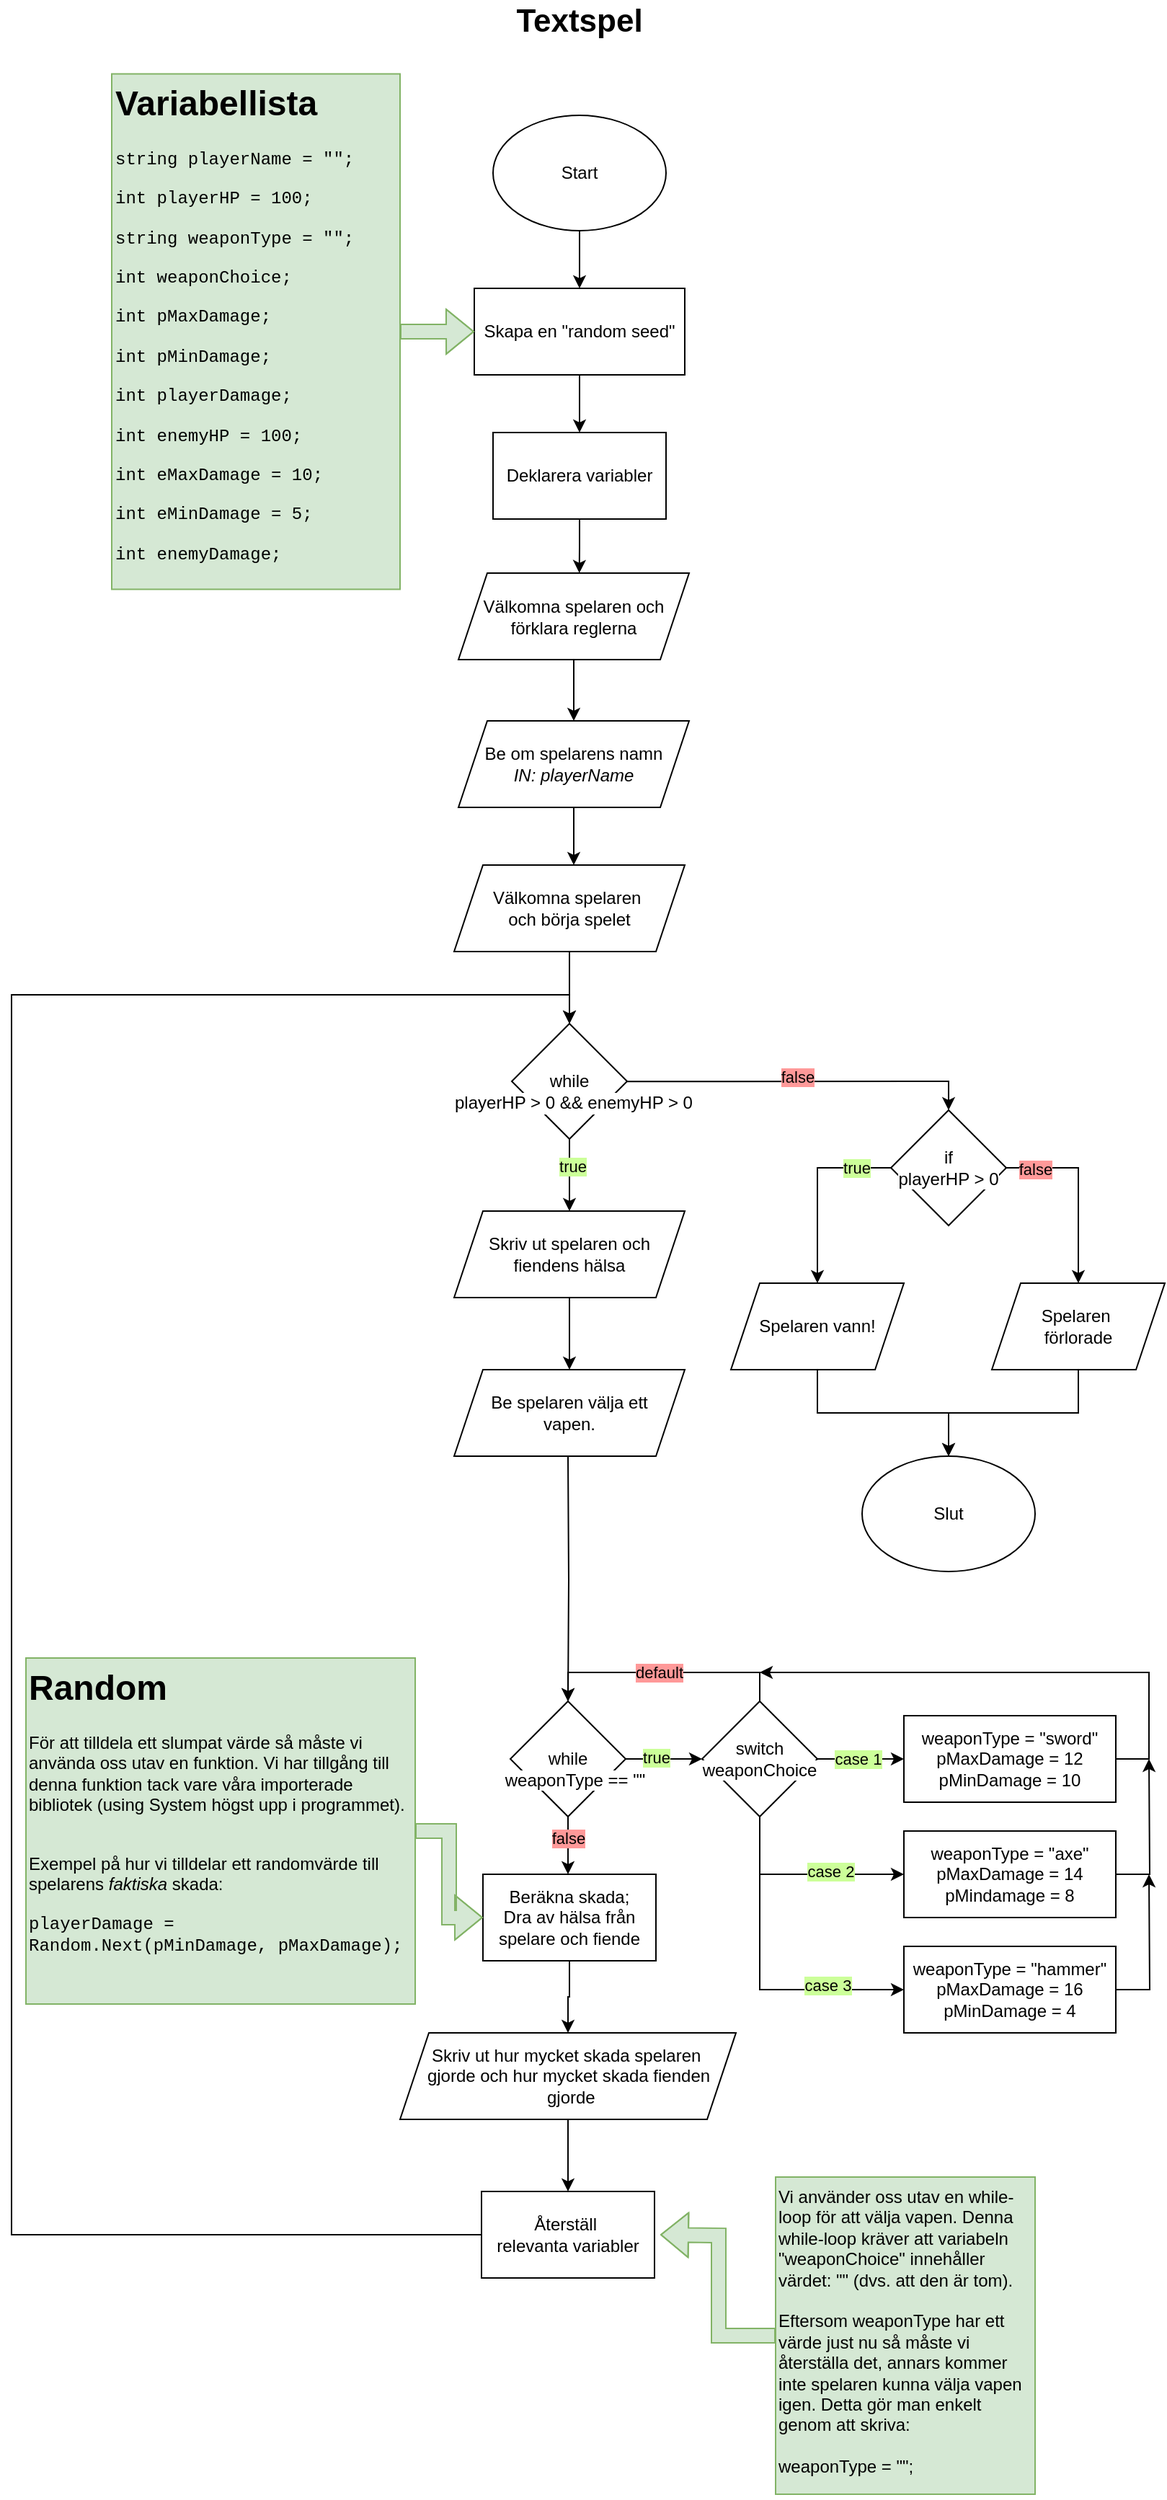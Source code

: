 <mxfile version="28.0.6">
  <diagram name="Sida-1" id="eh6YCfkuYKg_eBWSDnpG">
    <mxGraphModel dx="1302" dy="1263" grid="1" gridSize="10" guides="1" tooltips="1" connect="1" arrows="1" fold="1" page="1" pageScale="1" pageWidth="827" pageHeight="1169" math="0" shadow="0">
      <root>
        <mxCell id="0" />
        <mxCell id="1" parent="0" />
        <mxCell id="8jKJSfbiv10mUwpKD3th-1" value="Textspel" style="text;html=1;align=center;verticalAlign=middle;whiteSpace=wrap;rounded=0;fontStyle=1;fontSize=22;" vertex="1" parent="1">
          <mxGeometry x="384" y="50" width="60" height="30" as="geometry" />
        </mxCell>
        <mxCell id="8jKJSfbiv10mUwpKD3th-4" style="edgeStyle=orthogonalEdgeStyle;rounded=0;orthogonalLoop=1;jettySize=auto;html=1;" edge="1" parent="1" source="8jKJSfbiv10mUwpKD3th-2" target="8jKJSfbiv10mUwpKD3th-3">
          <mxGeometry relative="1" as="geometry" />
        </mxCell>
        <mxCell id="8jKJSfbiv10mUwpKD3th-2" value="Start" style="ellipse;whiteSpace=wrap;html=1;" vertex="1" parent="1">
          <mxGeometry x="354" y="130" width="120" height="80" as="geometry" />
        </mxCell>
        <mxCell id="8jKJSfbiv10mUwpKD3th-6" style="edgeStyle=orthogonalEdgeStyle;rounded=0;orthogonalLoop=1;jettySize=auto;html=1;entryX=0.5;entryY=0;entryDx=0;entryDy=0;" edge="1" parent="1" source="8jKJSfbiv10mUwpKD3th-3" target="8jKJSfbiv10mUwpKD3th-5">
          <mxGeometry relative="1" as="geometry" />
        </mxCell>
        <mxCell id="8jKJSfbiv10mUwpKD3th-3" value="Skapa en &quot;random seed&quot;" style="rounded=0;whiteSpace=wrap;html=1;" vertex="1" parent="1">
          <mxGeometry x="341" y="250" width="146" height="60" as="geometry" />
        </mxCell>
        <mxCell id="8jKJSfbiv10mUwpKD3th-42" style="edgeStyle=orthogonalEdgeStyle;rounded=0;orthogonalLoop=1;jettySize=auto;html=1;entryX=0.524;entryY=-0.001;entryDx=0;entryDy=0;entryPerimeter=0;" edge="1" parent="1" source="8jKJSfbiv10mUwpKD3th-5" target="8jKJSfbiv10mUwpKD3th-9">
          <mxGeometry relative="1" as="geometry" />
        </mxCell>
        <mxCell id="8jKJSfbiv10mUwpKD3th-5" value="Deklarera variabler" style="rounded=0;whiteSpace=wrap;html=1;" vertex="1" parent="1">
          <mxGeometry x="354" y="350" width="120" height="60" as="geometry" />
        </mxCell>
        <mxCell id="8jKJSfbiv10mUwpKD3th-8" style="edgeStyle=orthogonalEdgeStyle;rounded=0;orthogonalLoop=1;jettySize=auto;html=1;entryX=0;entryY=0.5;entryDx=0;entryDy=0;shape=flexArrow;fillColor=#d5e8d4;strokeColor=#82b366;" edge="1" parent="1" source="8jKJSfbiv10mUwpKD3th-7" target="8jKJSfbiv10mUwpKD3th-3">
          <mxGeometry relative="1" as="geometry" />
        </mxCell>
        <mxCell id="8jKJSfbiv10mUwpKD3th-7" value="&lt;h1 style=&quot;margin-top: 0px;&quot;&gt;Variabellista&lt;/h1&gt;&lt;p&gt;&lt;font face=&quot;Courier New&quot;&gt;string playerName = &quot;&quot;;&lt;/font&gt;&lt;/p&gt;&lt;p&gt;&lt;font face=&quot;Courier New&quot;&gt;int playerHP = 100;&lt;/font&gt;&lt;/p&gt;&lt;p&gt;&lt;font face=&quot;Courier New&quot;&gt;string weaponType = &quot;&quot;;&lt;/font&gt;&lt;/p&gt;&lt;p&gt;&lt;font face=&quot;Courier New&quot;&gt;int weaponChoice;&lt;/font&gt;&lt;/p&gt;&lt;p&gt;&lt;font face=&quot;Courier New&quot;&gt;int pMaxDamage;&lt;/font&gt;&lt;/p&gt;&lt;p&gt;&lt;font face=&quot;Courier New&quot;&gt;int pMinDamage;&lt;/font&gt;&lt;/p&gt;&lt;p&gt;&lt;font face=&quot;Courier New&quot;&gt;int playerDamage;&lt;/font&gt;&lt;/p&gt;&lt;p&gt;&lt;font face=&quot;Courier New&quot;&gt;int enemyHP = 100;&lt;/font&gt;&lt;/p&gt;&lt;p&gt;&lt;font face=&quot;Courier New&quot;&gt;int eMaxDamage = 10;&lt;/font&gt;&lt;/p&gt;&lt;p&gt;&lt;font face=&quot;Courier New&quot;&gt;int eMinDamage = 5;&lt;/font&gt;&lt;/p&gt;&lt;p&gt;&lt;font face=&quot;Courier New&quot;&gt;int enemyDamage;&lt;/font&gt;&lt;/p&gt;&lt;p&gt;&lt;br&gt;&lt;/p&gt;" style="text;html=1;whiteSpace=wrap;overflow=hidden;rounded=0;fillColor=#d5e8d4;strokeColor=#82b366;" vertex="1" parent="1">
          <mxGeometry x="89.5" y="101.25" width="200" height="357.5" as="geometry" />
        </mxCell>
        <mxCell id="8jKJSfbiv10mUwpKD3th-12" style="edgeStyle=orthogonalEdgeStyle;rounded=0;orthogonalLoop=1;jettySize=auto;html=1;entryX=0.5;entryY=0;entryDx=0;entryDy=0;" edge="1" parent="1" source="8jKJSfbiv10mUwpKD3th-9" target="8jKJSfbiv10mUwpKD3th-11">
          <mxGeometry relative="1" as="geometry" />
        </mxCell>
        <mxCell id="8jKJSfbiv10mUwpKD3th-9" value="Välkomna spelaren och&lt;br&gt;förklara reglerna" style="shape=parallelogram;perimeter=parallelogramPerimeter;whiteSpace=wrap;html=1;fixedSize=1;" vertex="1" parent="1">
          <mxGeometry x="330" y="447.5" width="160" height="60" as="geometry" />
        </mxCell>
        <mxCell id="8jKJSfbiv10mUwpKD3th-15" style="edgeStyle=orthogonalEdgeStyle;rounded=0;orthogonalLoop=1;jettySize=auto;html=1;entryX=0.5;entryY=0;entryDx=0;entryDy=0;" edge="1" parent="1" source="8jKJSfbiv10mUwpKD3th-11">
          <mxGeometry relative="1" as="geometry">
            <mxPoint x="410.0" y="650" as="targetPoint" />
          </mxGeometry>
        </mxCell>
        <mxCell id="8jKJSfbiv10mUwpKD3th-11" value="Be om spelarens namn&lt;br&gt;&lt;i&gt;IN: playerName&lt;/i&gt;" style="shape=parallelogram;perimeter=parallelogramPerimeter;whiteSpace=wrap;html=1;fixedSize=1;" vertex="1" parent="1">
          <mxGeometry x="330" y="550" width="160" height="60" as="geometry" />
        </mxCell>
        <mxCell id="8jKJSfbiv10mUwpKD3th-46" style="edgeStyle=orthogonalEdgeStyle;rounded=0;orthogonalLoop=1;jettySize=auto;html=1;entryX=0.5;entryY=0;entryDx=0;entryDy=0;" edge="1" parent="1" source="8jKJSfbiv10mUwpKD3th-39" target="8jKJSfbiv10mUwpKD3th-44">
          <mxGeometry relative="1" as="geometry" />
        </mxCell>
        <mxCell id="8jKJSfbiv10mUwpKD3th-39" value="&lt;div&gt;Välkomna spelaren&amp;nbsp;&lt;/div&gt;&lt;div&gt;och börja spelet&lt;/div&gt;" style="shape=parallelogram;perimeter=parallelogramPerimeter;whiteSpace=wrap;html=1;fixedSize=1;" vertex="1" parent="1">
          <mxGeometry x="327" y="650" width="160" height="60" as="geometry" />
        </mxCell>
        <mxCell id="8jKJSfbiv10mUwpKD3th-118" style="edgeStyle=orthogonalEdgeStyle;rounded=0;orthogonalLoop=1;jettySize=auto;html=1;entryX=0.5;entryY=0;entryDx=0;entryDy=0;" edge="1" parent="1" source="8jKJSfbiv10mUwpKD3th-44" target="8jKJSfbiv10mUwpKD3th-116">
          <mxGeometry relative="1" as="geometry" />
        </mxCell>
        <mxCell id="8jKJSfbiv10mUwpKD3th-130" value="true" style="edgeLabel;html=1;align=center;verticalAlign=middle;resizable=0;points=[];labelBackgroundColor=#CCFF99;" vertex="1" connectable="0" parent="8jKJSfbiv10mUwpKD3th-118">
          <mxGeometry x="-0.257" y="2" relative="1" as="geometry">
            <mxPoint as="offset" />
          </mxGeometry>
        </mxCell>
        <mxCell id="8jKJSfbiv10mUwpKD3th-44" value="while" style="rhombus;whiteSpace=wrap;html=1;" vertex="1" parent="1">
          <mxGeometry x="367" y="760" width="80" height="80" as="geometry" />
        </mxCell>
        <mxCell id="8jKJSfbiv10mUwpKD3th-45" value="playerHP &amp;gt; 0 &amp;amp;&amp;amp; enemyHP &amp;gt; 0" style="text;html=1;align=center;verticalAlign=middle;whiteSpace=wrap;rounded=0;labelBackgroundColor=default;" vertex="1" parent="1">
          <mxGeometry x="315" y="800" width="190" height="30" as="geometry" />
        </mxCell>
        <mxCell id="8jKJSfbiv10mUwpKD3th-70" value="Be spelaren välja ett&lt;br&gt;vapen." style="shape=parallelogram;perimeter=parallelogramPerimeter;whiteSpace=wrap;html=1;fixedSize=1;" vertex="1" parent="1">
          <mxGeometry x="327" y="1000" width="160" height="60" as="geometry" />
        </mxCell>
        <mxCell id="8jKJSfbiv10mUwpKD3th-94" style="edgeStyle=orthogonalEdgeStyle;rounded=0;orthogonalLoop=1;jettySize=auto;html=1;entryX=0.5;entryY=0;entryDx=0;entryDy=0;" edge="1" parent="1" target="8jKJSfbiv10mUwpKD3th-114">
          <mxGeometry relative="1" as="geometry">
            <mxPoint x="406" y="1060" as="sourcePoint" />
          </mxGeometry>
        </mxCell>
        <mxCell id="8jKJSfbiv10mUwpKD3th-95" style="edgeStyle=orthogonalEdgeStyle;rounded=0;orthogonalLoop=1;jettySize=auto;html=1;entryX=0;entryY=0.5;entryDx=0;entryDy=0;" edge="1" parent="1" source="8jKJSfbiv10mUwpKD3th-103" target="8jKJSfbiv10mUwpKD3th-105">
          <mxGeometry relative="1" as="geometry" />
        </mxCell>
        <mxCell id="8jKJSfbiv10mUwpKD3th-96" value="case 1" style="edgeLabel;html=1;align=center;verticalAlign=middle;resizable=0;points=[];labelBackgroundColor=#CCFF99;" vertex="1" connectable="0" parent="8jKJSfbiv10mUwpKD3th-95">
          <mxGeometry x="-0.06" relative="1" as="geometry">
            <mxPoint as="offset" />
          </mxGeometry>
        </mxCell>
        <mxCell id="8jKJSfbiv10mUwpKD3th-97" style="edgeStyle=orthogonalEdgeStyle;rounded=0;orthogonalLoop=1;jettySize=auto;html=1;entryX=0;entryY=0.5;entryDx=0;entryDy=0;" edge="1" parent="1" source="8jKJSfbiv10mUwpKD3th-103" target="8jKJSfbiv10mUwpKD3th-107">
          <mxGeometry relative="1" as="geometry">
            <Array as="points">
              <mxPoint x="539" y="1350" />
            </Array>
          </mxGeometry>
        </mxCell>
        <mxCell id="8jKJSfbiv10mUwpKD3th-98" value="case 2" style="edgeLabel;html=1;align=center;verticalAlign=middle;resizable=0;points=[];labelBackgroundColor=#CCFF99;" vertex="1" connectable="0" parent="8jKJSfbiv10mUwpKD3th-97">
          <mxGeometry x="0.264" y="2" relative="1" as="geometry">
            <mxPoint as="offset" />
          </mxGeometry>
        </mxCell>
        <mxCell id="8jKJSfbiv10mUwpKD3th-99" style="edgeStyle=orthogonalEdgeStyle;rounded=0;orthogonalLoop=1;jettySize=auto;html=1;entryX=0;entryY=0.5;entryDx=0;entryDy=0;" edge="1" parent="1" source="8jKJSfbiv10mUwpKD3th-103" target="8jKJSfbiv10mUwpKD3th-109">
          <mxGeometry relative="1" as="geometry">
            <Array as="points">
              <mxPoint x="539" y="1430" />
            </Array>
          </mxGeometry>
        </mxCell>
        <mxCell id="8jKJSfbiv10mUwpKD3th-100" value="case 3" style="edgeLabel;html=1;align=center;verticalAlign=middle;resizable=0;points=[];labelBackgroundColor=#CCFF99;" vertex="1" connectable="0" parent="8jKJSfbiv10mUwpKD3th-99">
          <mxGeometry x="0.514" y="3" relative="1" as="geometry">
            <mxPoint as="offset" />
          </mxGeometry>
        </mxCell>
        <mxCell id="8jKJSfbiv10mUwpKD3th-101" style="edgeStyle=orthogonalEdgeStyle;rounded=0;orthogonalLoop=1;jettySize=auto;html=1;entryX=0.5;entryY=0;entryDx=0;entryDy=0;" edge="1" parent="1" source="8jKJSfbiv10mUwpKD3th-103" target="8jKJSfbiv10mUwpKD3th-114">
          <mxGeometry relative="1" as="geometry">
            <Array as="points">
              <mxPoint x="539" y="1210" />
              <mxPoint x="406" y="1210" />
            </Array>
          </mxGeometry>
        </mxCell>
        <mxCell id="8jKJSfbiv10mUwpKD3th-102" value="default" style="edgeLabel;html=1;align=center;verticalAlign=middle;resizable=0;points=[];labelBackgroundColor=#FF9999;" vertex="1" connectable="0" parent="8jKJSfbiv10mUwpKD3th-101">
          <mxGeometry x="0.041" relative="1" as="geometry">
            <mxPoint as="offset" />
          </mxGeometry>
        </mxCell>
        <mxCell id="8jKJSfbiv10mUwpKD3th-103" value="&lt;div&gt;switch&lt;/div&gt;&lt;div&gt;&lt;span style=&quot;background-color: light-dark(#ffffff, var(--ge-dark-color, #121212));&quot;&gt;weaponChoice&lt;/span&gt;&lt;/div&gt;" style="rhombus;whiteSpace=wrap;html=1;" vertex="1" parent="1">
          <mxGeometry x="499" y="1230" width="80" height="80" as="geometry" />
        </mxCell>
        <mxCell id="8jKJSfbiv10mUwpKD3th-104" style="edgeStyle=orthogonalEdgeStyle;rounded=0;orthogonalLoop=1;jettySize=auto;html=1;exitX=1;exitY=0.5;exitDx=0;exitDy=0;" edge="1" parent="1" source="8jKJSfbiv10mUwpKD3th-105">
          <mxGeometry relative="1" as="geometry">
            <mxPoint x="539" y="1210" as="targetPoint" />
            <Array as="points">
              <mxPoint x="809" y="1270" />
              <mxPoint x="809" y="1210" />
            </Array>
          </mxGeometry>
        </mxCell>
        <mxCell id="8jKJSfbiv10mUwpKD3th-105" value="weaponType = &quot;sword&quot;&lt;br&gt;pMaxDamage = 12&lt;br&gt;pMinDamage = 10" style="rounded=0;whiteSpace=wrap;html=1;" vertex="1" parent="1">
          <mxGeometry x="639" y="1240" width="147" height="60" as="geometry" />
        </mxCell>
        <mxCell id="8jKJSfbiv10mUwpKD3th-106" style="edgeStyle=orthogonalEdgeStyle;rounded=0;orthogonalLoop=1;jettySize=auto;html=1;" edge="1" parent="1" source="8jKJSfbiv10mUwpKD3th-107">
          <mxGeometry relative="1" as="geometry">
            <mxPoint x="809" y="1270" as="targetPoint" />
          </mxGeometry>
        </mxCell>
        <mxCell id="8jKJSfbiv10mUwpKD3th-107" value="weaponType = &quot;axe&quot;&lt;br&gt;pMaxDamage = 14&lt;br&gt;pMindamage = 8" style="rounded=0;whiteSpace=wrap;html=1;" vertex="1" parent="1">
          <mxGeometry x="639" y="1320" width="147" height="60" as="geometry" />
        </mxCell>
        <mxCell id="8jKJSfbiv10mUwpKD3th-108" style="edgeStyle=orthogonalEdgeStyle;rounded=0;orthogonalLoop=1;jettySize=auto;html=1;" edge="1" parent="1" source="8jKJSfbiv10mUwpKD3th-109">
          <mxGeometry relative="1" as="geometry">
            <mxPoint x="809" y="1350" as="targetPoint" />
          </mxGeometry>
        </mxCell>
        <mxCell id="8jKJSfbiv10mUwpKD3th-109" value="weaponType = &quot;hammer&quot;&lt;br&gt;pMaxDamage = 16&lt;br&gt;pMinDamage = 4" style="rounded=0;whiteSpace=wrap;html=1;" vertex="1" parent="1">
          <mxGeometry x="639" y="1400" width="147" height="60" as="geometry" />
        </mxCell>
        <mxCell id="8jKJSfbiv10mUwpKD3th-110" style="edgeStyle=orthogonalEdgeStyle;rounded=0;orthogonalLoop=1;jettySize=auto;html=1;entryX=0;entryY=0.5;entryDx=0;entryDy=0;" edge="1" parent="1" source="8jKJSfbiv10mUwpKD3th-114" target="8jKJSfbiv10mUwpKD3th-103">
          <mxGeometry relative="1" as="geometry" />
        </mxCell>
        <mxCell id="8jKJSfbiv10mUwpKD3th-111" value="true" style="edgeLabel;html=1;align=center;verticalAlign=middle;resizable=0;points=[];labelBackgroundColor=#CCFF99;" vertex="1" connectable="0" parent="8jKJSfbiv10mUwpKD3th-110">
          <mxGeometry x="-0.207" y="1" relative="1" as="geometry">
            <mxPoint as="offset" />
          </mxGeometry>
        </mxCell>
        <mxCell id="8jKJSfbiv10mUwpKD3th-112" style="edgeStyle=orthogonalEdgeStyle;rounded=0;orthogonalLoop=1;jettySize=auto;html=1;entryX=0.5;entryY=0;entryDx=0;entryDy=0;" edge="1" parent="1" source="8jKJSfbiv10mUwpKD3th-114">
          <mxGeometry relative="1" as="geometry">
            <mxPoint x="406" y="1350" as="targetPoint" />
          </mxGeometry>
        </mxCell>
        <mxCell id="8jKJSfbiv10mUwpKD3th-113" value="false" style="edgeLabel;html=1;align=center;verticalAlign=middle;resizable=0;points=[];labelBackgroundColor=#FF9999;" vertex="1" connectable="0" parent="8jKJSfbiv10mUwpKD3th-112">
          <mxGeometry x="-0.276" relative="1" as="geometry">
            <mxPoint as="offset" />
          </mxGeometry>
        </mxCell>
        <mxCell id="8jKJSfbiv10mUwpKD3th-114" value="while" style="rhombus;whiteSpace=wrap;html=1;" vertex="1" parent="1">
          <mxGeometry x="366" y="1230" width="80" height="80" as="geometry" />
        </mxCell>
        <mxCell id="8jKJSfbiv10mUwpKD3th-115" value="&lt;span style=&quot;background-color: light-dark(#ffffff, var(--ge-dark-color, #121212));&quot;&gt;weaponType == &quot;&quot;&lt;/span&gt;" style="text;html=1;align=center;verticalAlign=middle;whiteSpace=wrap;rounded=0;" vertex="1" parent="1">
          <mxGeometry x="346" y="1270" width="130" height="30" as="geometry" />
        </mxCell>
        <mxCell id="8jKJSfbiv10mUwpKD3th-119" style="edgeStyle=orthogonalEdgeStyle;rounded=0;orthogonalLoop=1;jettySize=auto;html=1;entryX=0.5;entryY=0;entryDx=0;entryDy=0;" edge="1" parent="1" source="8jKJSfbiv10mUwpKD3th-116" target="8jKJSfbiv10mUwpKD3th-70">
          <mxGeometry relative="1" as="geometry" />
        </mxCell>
        <mxCell id="8jKJSfbiv10mUwpKD3th-116" value="Skriv ut spelaren och fiendens hälsa" style="shape=parallelogram;perimeter=parallelogramPerimeter;whiteSpace=wrap;html=1;fixedSize=1;" vertex="1" parent="1">
          <mxGeometry x="327" y="890" width="160" height="60" as="geometry" />
        </mxCell>
        <mxCell id="8jKJSfbiv10mUwpKD3th-124" style="edgeStyle=orthogonalEdgeStyle;rounded=0;orthogonalLoop=1;jettySize=auto;html=1;entryX=0.5;entryY=0;entryDx=0;entryDy=0;" edge="1" parent="1" source="8jKJSfbiv10mUwpKD3th-120" target="8jKJSfbiv10mUwpKD3th-123">
          <mxGeometry relative="1" as="geometry" />
        </mxCell>
        <mxCell id="8jKJSfbiv10mUwpKD3th-120" value="Beräkna skada;&lt;br&gt;Dra av hälsa från&lt;br&gt;spelare och fiende" style="rounded=0;whiteSpace=wrap;html=1;" vertex="1" parent="1">
          <mxGeometry x="347" y="1350" width="120" height="60" as="geometry" />
        </mxCell>
        <mxCell id="8jKJSfbiv10mUwpKD3th-122" style="edgeStyle=orthogonalEdgeStyle;rounded=0;orthogonalLoop=1;jettySize=auto;html=1;entryX=0;entryY=0.5;entryDx=0;entryDy=0;fillColor=#d5e8d4;strokeColor=#82b366;shape=flexArrow;" edge="1" parent="1" source="8jKJSfbiv10mUwpKD3th-121" target="8jKJSfbiv10mUwpKD3th-120">
          <mxGeometry relative="1" as="geometry" />
        </mxCell>
        <mxCell id="8jKJSfbiv10mUwpKD3th-121" value="&lt;h1 style=&quot;margin-top: 0px;&quot;&gt;Random&lt;/h1&gt;&lt;div&gt;För att tilldela ett slumpat värde så måste vi använda oss utav en funktion. Vi har tillgång till denna funktion tack vare våra importerade bibliotek (using System högst upp i programmet).&lt;/div&gt;&lt;div&gt;&lt;br&gt;&lt;/div&gt;&lt;p&gt;Exempel på hur vi tilldelar ett randomvärde till spelarens &lt;i&gt;faktiska &lt;/i&gt;skada:&lt;/p&gt;&lt;p&gt;&lt;font face=&quot;Courier New&quot;&gt;playerDamage = Random.Next(pMinDamage, pMaxDamage);&lt;/font&gt;&lt;/p&gt;&lt;p&gt;&lt;br&gt;&lt;/p&gt;" style="text;html=1;whiteSpace=wrap;overflow=hidden;rounded=0;fillColor=#d5e8d4;strokeColor=#82b366;" vertex="1" parent="1">
          <mxGeometry x="30" y="1200" width="270" height="240" as="geometry" />
        </mxCell>
        <mxCell id="8jKJSfbiv10mUwpKD3th-126" style="edgeStyle=orthogonalEdgeStyle;rounded=0;orthogonalLoop=1;jettySize=auto;html=1;entryX=0.5;entryY=0;entryDx=0;entryDy=0;" edge="1" parent="1" source="8jKJSfbiv10mUwpKD3th-123" target="8jKJSfbiv10mUwpKD3th-125">
          <mxGeometry relative="1" as="geometry" />
        </mxCell>
        <mxCell id="8jKJSfbiv10mUwpKD3th-123" value="&lt;div&gt;Skriv ut hur mycket skada spelaren&amp;nbsp;&lt;/div&gt;&lt;div&gt;gjorde och hur mycket skada fienden&lt;/div&gt;&lt;div&gt;&amp;nbsp;gjorde&lt;/div&gt;" style="shape=parallelogram;perimeter=parallelogramPerimeter;whiteSpace=wrap;html=1;fixedSize=1;" vertex="1" parent="1">
          <mxGeometry x="289.5" y="1460" width="233" height="60" as="geometry" />
        </mxCell>
        <mxCell id="8jKJSfbiv10mUwpKD3th-129" style="edgeStyle=orthogonalEdgeStyle;rounded=0;orthogonalLoop=1;jettySize=auto;html=1;entryX=0.5;entryY=0;entryDx=0;entryDy=0;" edge="1" parent="1" source="8jKJSfbiv10mUwpKD3th-125" target="8jKJSfbiv10mUwpKD3th-44">
          <mxGeometry relative="1" as="geometry">
            <Array as="points">
              <mxPoint x="20" y="1600" />
              <mxPoint x="20" y="740" />
              <mxPoint x="407" y="740" />
            </Array>
          </mxGeometry>
        </mxCell>
        <mxCell id="8jKJSfbiv10mUwpKD3th-125" value="&lt;div&gt;Återställ&amp;nbsp;&lt;/div&gt;&lt;div&gt;relevanta variabler&lt;/div&gt;" style="rounded=0;whiteSpace=wrap;html=1;" vertex="1" parent="1">
          <mxGeometry x="346" y="1570" width="120" height="60" as="geometry" />
        </mxCell>
        <mxCell id="8jKJSfbiv10mUwpKD3th-128" style="edgeStyle=orthogonalEdgeStyle;rounded=0;orthogonalLoop=1;jettySize=auto;html=1;shape=flexArrow;fillColor=#d5e8d4;strokeColor=#82b366;" edge="1" parent="1" source="8jKJSfbiv10mUwpKD3th-127">
          <mxGeometry relative="1" as="geometry">
            <mxPoint x="470.0" y="1600" as="targetPoint" />
          </mxGeometry>
        </mxCell>
        <mxCell id="8jKJSfbiv10mUwpKD3th-127" value="Vi använder oss utav en while-loop för att välja vapen. Denna while-loop kräver att variabeln &quot;weaponChoice&quot; innehåller värdet: &quot;&quot; (dvs. att den är tom).&amp;nbsp;&lt;br&gt;&lt;br&gt;&lt;div&gt;Eftersom weaponType har ett värde just nu så måste vi återställa det, annars kommer inte spelaren kunna välja vapen igen. Detta gör man enkelt genom att skriva:&lt;/div&gt;&lt;div&gt;&lt;br&gt;&lt;/div&gt;&lt;div&gt;weaponType = &quot;&quot;;&lt;/div&gt;" style="text;html=1;whiteSpace=wrap;overflow=hidden;rounded=0;fillColor=#d5e8d4;strokeColor=#82b366;" vertex="1" parent="1">
          <mxGeometry x="550" y="1560" width="180" height="220" as="geometry" />
        </mxCell>
        <mxCell id="8jKJSfbiv10mUwpKD3th-138" style="edgeStyle=orthogonalEdgeStyle;rounded=0;orthogonalLoop=1;jettySize=auto;html=1;entryX=0.5;entryY=0;entryDx=0;entryDy=0;exitX=0;exitY=0.5;exitDx=0;exitDy=0;" edge="1" parent="1" source="8jKJSfbiv10mUwpKD3th-131" target="8jKJSfbiv10mUwpKD3th-136">
          <mxGeometry relative="1" as="geometry" />
        </mxCell>
        <mxCell id="8jKJSfbiv10mUwpKD3th-140" value="true" style="edgeLabel;html=1;align=center;verticalAlign=middle;resizable=0;points=[];labelBackgroundColor=#CCFF99;" vertex="1" connectable="0" parent="8jKJSfbiv10mUwpKD3th-138">
          <mxGeometry x="-0.634" relative="1" as="geometry">
            <mxPoint as="offset" />
          </mxGeometry>
        </mxCell>
        <mxCell id="8jKJSfbiv10mUwpKD3th-139" style="edgeStyle=orthogonalEdgeStyle;rounded=0;orthogonalLoop=1;jettySize=auto;html=1;entryX=0.5;entryY=0;entryDx=0;entryDy=0;exitX=1;exitY=0.5;exitDx=0;exitDy=0;" edge="1" parent="1" source="8jKJSfbiv10mUwpKD3th-131" target="8jKJSfbiv10mUwpKD3th-137">
          <mxGeometry relative="1" as="geometry" />
        </mxCell>
        <mxCell id="8jKJSfbiv10mUwpKD3th-141" value="false" style="edgeLabel;html=1;align=center;verticalAlign=middle;resizable=0;points=[];labelBackgroundColor=#FF9999;" vertex="1" connectable="0" parent="8jKJSfbiv10mUwpKD3th-139">
          <mxGeometry x="-0.692" y="-1" relative="1" as="geometry">
            <mxPoint as="offset" />
          </mxGeometry>
        </mxCell>
        <mxCell id="8jKJSfbiv10mUwpKD3th-131" value="&lt;div&gt;&lt;span style=&quot;background-color: light-dark(#ffffff, var(--ge-dark-color, #121212));&quot;&gt;if&lt;/span&gt;&lt;/div&gt;&lt;div&gt;&lt;span style=&quot;background-color: light-dark(#ffffff, var(--ge-dark-color, #121212));&quot;&gt;playerHP &amp;gt; 0&lt;/span&gt;&lt;/div&gt;" style="rhombus;whiteSpace=wrap;html=1;" vertex="1" parent="1">
          <mxGeometry x="630" y="820" width="80" height="80" as="geometry" />
        </mxCell>
        <mxCell id="8jKJSfbiv10mUwpKD3th-134" value="" style="endArrow=classic;html=1;rounded=0;exitX=0.695;exitY=-0.03;exitDx=0;exitDy=0;exitPerimeter=0;entryX=0.5;entryY=0;entryDx=0;entryDy=0;" edge="1" parent="1" target="8jKJSfbiv10mUwpKD3th-131">
          <mxGeometry width="50" height="50" relative="1" as="geometry">
            <mxPoint x="447.05" y="800.1" as="sourcePoint" />
            <mxPoint x="639" y="801" as="targetPoint" />
            <Array as="points">
              <mxPoint x="670" y="800" />
            </Array>
          </mxGeometry>
        </mxCell>
        <mxCell id="8jKJSfbiv10mUwpKD3th-135" value="false" style="edgeLabel;html=1;align=center;verticalAlign=middle;resizable=0;points=[];labelBackgroundColor=#FF9999;" vertex="1" connectable="0" parent="8jKJSfbiv10mUwpKD3th-134">
          <mxGeometry x="-0.034" y="3" relative="1" as="geometry">
            <mxPoint as="offset" />
          </mxGeometry>
        </mxCell>
        <mxCell id="8jKJSfbiv10mUwpKD3th-143" style="edgeStyle=orthogonalEdgeStyle;rounded=0;orthogonalLoop=1;jettySize=auto;html=1;entryX=0.5;entryY=0;entryDx=0;entryDy=0;" edge="1" parent="1" source="8jKJSfbiv10mUwpKD3th-136" target="8jKJSfbiv10mUwpKD3th-142">
          <mxGeometry relative="1" as="geometry" />
        </mxCell>
        <mxCell id="8jKJSfbiv10mUwpKD3th-136" value="Spelaren vann!" style="shape=parallelogram;perimeter=parallelogramPerimeter;whiteSpace=wrap;html=1;fixedSize=1;" vertex="1" parent="1">
          <mxGeometry x="519" y="940" width="120" height="60" as="geometry" />
        </mxCell>
        <mxCell id="8jKJSfbiv10mUwpKD3th-144" style="edgeStyle=orthogonalEdgeStyle;rounded=0;orthogonalLoop=1;jettySize=auto;html=1;" edge="1" parent="1" source="8jKJSfbiv10mUwpKD3th-137" target="8jKJSfbiv10mUwpKD3th-142">
          <mxGeometry relative="1" as="geometry" />
        </mxCell>
        <mxCell id="8jKJSfbiv10mUwpKD3th-137" value="&lt;div&gt;Spelaren&amp;nbsp;&lt;/div&gt;&lt;div&gt;förlorade&lt;/div&gt;" style="shape=parallelogram;perimeter=parallelogramPerimeter;whiteSpace=wrap;html=1;fixedSize=1;" vertex="1" parent="1">
          <mxGeometry x="700" y="940" width="120" height="60" as="geometry" />
        </mxCell>
        <mxCell id="8jKJSfbiv10mUwpKD3th-142" value="Slut" style="ellipse;whiteSpace=wrap;html=1;" vertex="1" parent="1">
          <mxGeometry x="610" y="1060" width="120" height="80" as="geometry" />
        </mxCell>
      </root>
    </mxGraphModel>
  </diagram>
</mxfile>
